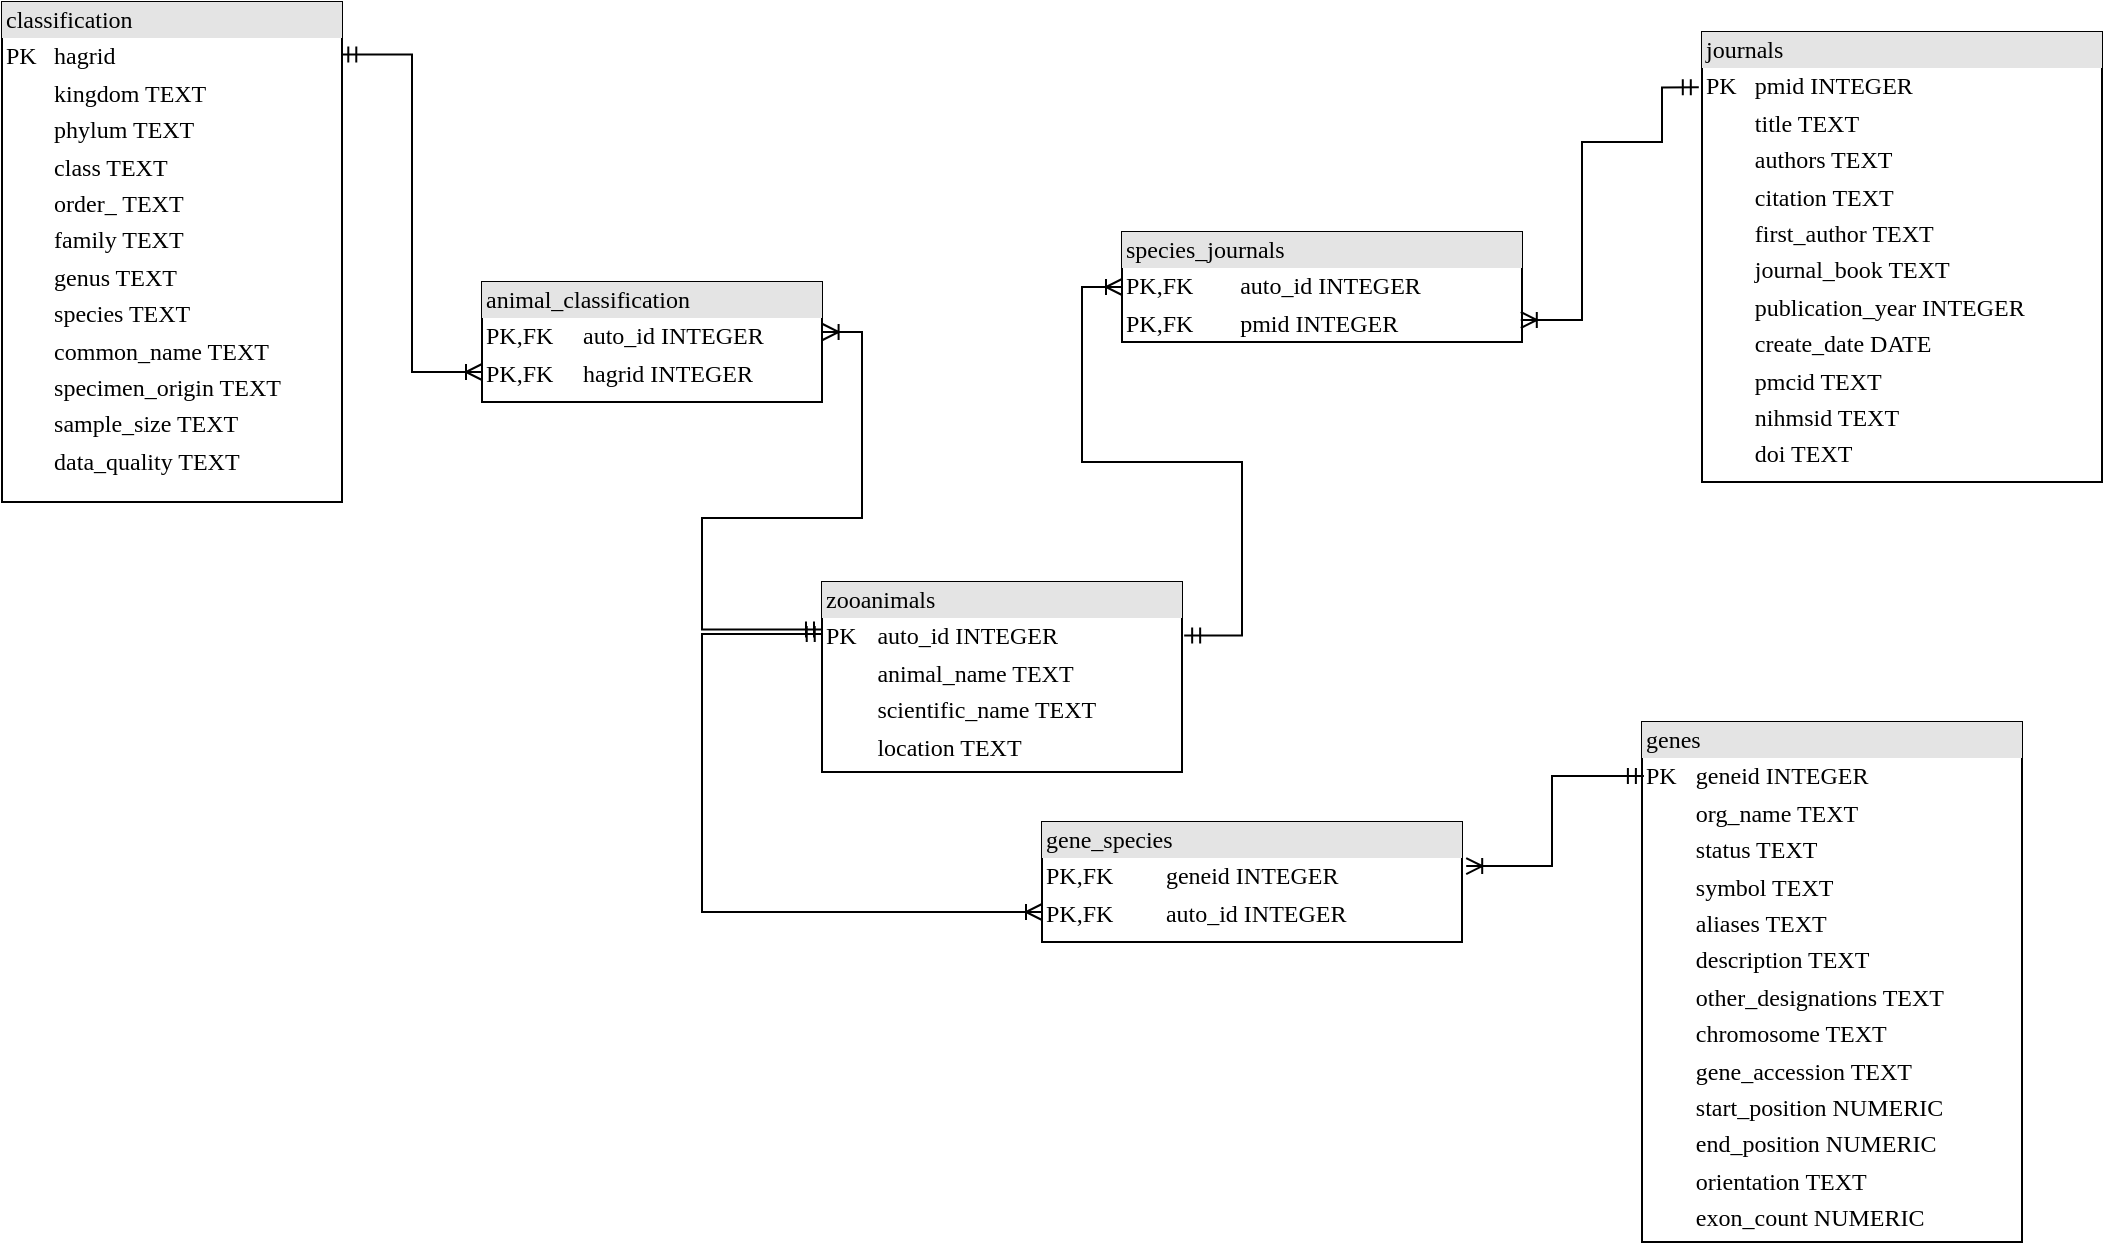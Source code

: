 <mxfile version="21.1.4" type="device">
  <diagram name="Page-1" id="2ca16b54-16f6-2749-3443-fa8db7711227">
    <mxGraphModel dx="368" dy="662" grid="1" gridSize="10" guides="1" tooltips="1" connect="1" arrows="1" fold="1" page="1" pageScale="1" pageWidth="1100" pageHeight="850" background="none" math="0" shadow="0">
      <root>
        <mxCell id="0" />
        <mxCell id="1" parent="0" />
        <mxCell id="2ed32ef02a7f4228-2" value="&lt;div style=&quot;box-sizing: border-box ; width: 100% ; background: #e4e4e4 ; padding: 2px&quot;&gt;genes&lt;/div&gt;&lt;table style=&quot;width: 100% ; font-size: 1em&quot; cellpadding=&quot;2&quot; cellspacing=&quot;0&quot;&gt;&lt;tbody&gt;&lt;tr&gt;&lt;td&gt;PK&lt;/td&gt;&lt;td&gt;geneid INTEGER&lt;/td&gt;&lt;/tr&gt;&lt;tr&gt;&lt;td&gt;&lt;br&gt;&lt;/td&gt;&lt;td&gt;org_name TEXT&lt;/td&gt;&lt;/tr&gt;&lt;tr&gt;&lt;td&gt;&lt;/td&gt;&lt;td&gt;status TEXT&lt;/td&gt;&lt;/tr&gt;&lt;tr&gt;&lt;td&gt;&lt;br&gt;&lt;/td&gt;&lt;td&gt;symbol TEXT&lt;/td&gt;&lt;/tr&gt;&lt;tr&gt;&lt;td&gt;&lt;br&gt;&lt;/td&gt;&lt;td&gt;aliases TEXT&lt;/td&gt;&lt;/tr&gt;&lt;tr&gt;&lt;td&gt;&lt;br&gt;&lt;/td&gt;&lt;td&gt;description TEXT&lt;br&gt;&lt;/td&gt;&lt;/tr&gt;&lt;tr&gt;&lt;td&gt;&lt;br&gt;&lt;/td&gt;&lt;td&gt;other_designations TEXT&lt;/td&gt;&lt;/tr&gt;&lt;tr&gt;&lt;td&gt;&lt;br&gt;&lt;/td&gt;&lt;td&gt;chromosome TEXT&lt;/td&gt;&lt;/tr&gt;&lt;tr&gt;&lt;td&gt;&lt;br&gt;&lt;/td&gt;&lt;td&gt;gene_accession TEXT&lt;/td&gt;&lt;/tr&gt;&lt;tr&gt;&lt;td&gt;&lt;br&gt;&lt;/td&gt;&lt;td&gt;start_position NUMERIC&lt;/td&gt;&lt;/tr&gt;&lt;tr&gt;&lt;td&gt;&lt;br&gt;&lt;/td&gt;&lt;td&gt;end_position NUMERIC&lt;/td&gt;&lt;/tr&gt;&lt;tr&gt;&lt;td&gt;&lt;br&gt;&lt;/td&gt;&lt;td&gt;orientation TEXT&lt;/td&gt;&lt;/tr&gt;&lt;tr&gt;&lt;td&gt;&lt;br&gt;&lt;/td&gt;&lt;td&gt;exon_count NUMERIC&lt;/td&gt;&lt;/tr&gt;&lt;/tbody&gt;&lt;/table&gt;" style="verticalAlign=top;align=left;overflow=fill;html=1;rounded=0;shadow=0;comic=0;labelBackgroundColor=none;strokeWidth=1;fontFamily=Verdana;fontSize=12" parent="1" vertex="1">
          <mxGeometry x="840" y="380" width="190" height="260" as="geometry" />
        </mxCell>
        <mxCell id="2ed32ef02a7f4228-8" value="&lt;div style=&quot;box-sizing: border-box ; width: 100% ; background: #e4e4e4 ; padding: 2px&quot;&gt;gene_species&lt;/div&gt;&lt;table style=&quot;width: 100% ; font-size: 1em&quot; cellpadding=&quot;2&quot; cellspacing=&quot;0&quot;&gt;&lt;tbody&gt;&lt;tr&gt;&lt;td&gt;PK,FK&lt;/td&gt;&lt;td&gt;geneid INTEGER&lt;/td&gt;&lt;/tr&gt;&lt;tr&gt;&lt;td&gt;PK,FK&lt;/td&gt;&lt;td&gt;auto_id INTEGER&lt;/td&gt;&lt;/tr&gt;&lt;tr&gt;&lt;td&gt;&lt;br&gt;&lt;/td&gt;&lt;td&gt;&lt;br&gt;&lt;/td&gt;&lt;/tr&gt;&lt;tr&gt;&lt;td&gt;&lt;br&gt;&lt;/td&gt;&lt;td&gt;&lt;br&gt;&lt;/td&gt;&lt;/tr&gt;&lt;tr&gt;&lt;td&gt;&lt;br&gt;&lt;/td&gt;&lt;td&gt;&lt;br&gt;&lt;/td&gt;&lt;/tr&gt;&lt;tr&gt;&lt;td&gt;&lt;br&gt;&lt;/td&gt;&lt;td&gt;&lt;br&gt;&lt;/td&gt;&lt;/tr&gt;&lt;tr&gt;&lt;td&gt;&lt;br&gt;&lt;/td&gt;&lt;td&gt;&lt;br&gt;&lt;/td&gt;&lt;/tr&gt;&lt;tr&gt;&lt;td&gt;&lt;br&gt;&lt;/td&gt;&lt;td&gt;&lt;br&gt;&lt;/td&gt;&lt;/tr&gt;&lt;tr&gt;&lt;td&gt;&lt;br&gt;&lt;/td&gt;&lt;td&gt;&lt;br&gt;&lt;/td&gt;&lt;/tr&gt;&lt;tr&gt;&lt;td&gt;&lt;br&gt;&lt;/td&gt;&lt;td&gt;&lt;br&gt;&lt;/td&gt;&lt;/tr&gt;&lt;tr&gt;&lt;td&gt;&lt;br&gt;&lt;/td&gt;&lt;td&gt;&lt;br&gt;&lt;/td&gt;&lt;/tr&gt;&lt;tr&gt;&lt;td&gt;&lt;br&gt;&lt;/td&gt;&lt;td&gt;&lt;br&gt;&lt;/td&gt;&lt;/tr&gt;&lt;tr&gt;&lt;td&gt;&lt;br&gt;&lt;/td&gt;&lt;td&gt;&lt;br&gt;&lt;/td&gt;&lt;/tr&gt;&lt;tr&gt;&lt;td&gt;&lt;br&gt;&lt;/td&gt;&lt;td&gt;&lt;br&gt;&lt;/td&gt;&lt;/tr&gt;&lt;tr&gt;&lt;td&gt;&lt;br&gt;&lt;/td&gt;&lt;td&gt;&lt;br&gt;&lt;/td&gt;&lt;/tr&gt;&lt;tr&gt;&lt;td&gt;&lt;br&gt;&lt;/td&gt;&lt;td&gt;&lt;br&gt;&lt;/td&gt;&lt;/tr&gt;&lt;tr&gt;&lt;td&gt;&lt;br&gt;&lt;/td&gt;&lt;td&gt;&lt;br&gt;&lt;/td&gt;&lt;/tr&gt;&lt;/tbody&gt;&lt;/table&gt;" style="verticalAlign=top;align=left;overflow=fill;html=1;rounded=0;shadow=0;comic=0;labelBackgroundColor=none;strokeWidth=1;fontFamily=Verdana;fontSize=12" parent="1" vertex="1">
          <mxGeometry x="540" y="430" width="210" height="60" as="geometry" />
        </mxCell>
        <mxCell id="2ed32ef02a7f4228-9" value="&lt;div style=&quot;box-sizing:border-box;width:100%;background:#e4e4e4;padding:2px;&quot;&gt;animal_classification&lt;/div&gt;&lt;table style=&quot;width:100%;font-size:1em;&quot; cellpadding=&quot;2&quot; cellspacing=&quot;0&quot;&gt;&lt;tbody&gt;&lt;tr&gt;&lt;td&gt;PK,FK&lt;/td&gt;&lt;td&gt;auto_id INTEGER&lt;/td&gt;&lt;/tr&gt;&lt;tr&gt;&lt;td&gt;PK,FK&lt;/td&gt;&lt;td&gt;hagrid INTEGER&lt;/td&gt;&lt;/tr&gt;&lt;tr&gt;&lt;td&gt;&lt;br&gt;&lt;/td&gt;&lt;td&gt;&lt;br&gt;&lt;/td&gt;&lt;/tr&gt;&lt;/tbody&gt;&lt;/table&gt;" style="verticalAlign=top;align=left;overflow=fill;html=1;rounded=0;shadow=0;comic=0;labelBackgroundColor=none;strokeWidth=1;fontFamily=Verdana;fontSize=12" parent="1" vertex="1">
          <mxGeometry x="260" y="160" width="170" height="60" as="geometry" />
        </mxCell>
        <mxCell id="2ed32ef02a7f4228-10" value="&lt;div style=&quot;box-sizing: border-box ; width: 100% ; background: #e4e4e4 ; padding: 2px&quot;&gt;journals&lt;/div&gt;&lt;table style=&quot;width: 100% ; font-size: 1em&quot; cellpadding=&quot;2&quot; cellspacing=&quot;0&quot;&gt;&lt;tbody&gt;&lt;tr&gt;&lt;td&gt;PK&lt;/td&gt;&lt;td&gt;pmid INTEGER&lt;/td&gt;&lt;/tr&gt;&lt;tr&gt;&lt;td&gt;&lt;br&gt;&lt;/td&gt;&lt;td&gt;title TEXT&lt;br&gt;&lt;/td&gt;&lt;/tr&gt;&lt;tr&gt;&lt;td&gt;&lt;/td&gt;&lt;td&gt;authors TEXT&lt;/td&gt;&lt;/tr&gt;&lt;tr&gt;&lt;td&gt;&lt;br&gt;&lt;/td&gt;&lt;td&gt;citation TEXT&lt;/td&gt;&lt;/tr&gt;&lt;tr&gt;&lt;td&gt;&lt;br&gt;&lt;/td&gt;&lt;td&gt;first_author TEXT&lt;/td&gt;&lt;/tr&gt;&lt;tr&gt;&lt;td&gt;&lt;br&gt;&lt;/td&gt;&lt;td&gt;journal_book TEXT&lt;/td&gt;&lt;/tr&gt;&lt;tr&gt;&lt;td&gt;&lt;br&gt;&lt;/td&gt;&lt;td&gt;publication_year INTEGER&lt;/td&gt;&lt;/tr&gt;&lt;tr&gt;&lt;td&gt;&lt;br&gt;&lt;/td&gt;&lt;td&gt;create_date DATE&lt;/td&gt;&lt;/tr&gt;&lt;tr&gt;&lt;td&gt;&lt;br&gt;&lt;/td&gt;&lt;td&gt;pmcid TEXT&lt;/td&gt;&lt;/tr&gt;&lt;tr&gt;&lt;td&gt;&lt;br&gt;&lt;/td&gt;&lt;td&gt;nihmsid TEXT&lt;/td&gt;&lt;/tr&gt;&lt;tr&gt;&lt;td&gt;&lt;br&gt;&lt;/td&gt;&lt;td&gt;doi TEXT&lt;/td&gt;&lt;/tr&gt;&lt;tr&gt;&lt;td&gt;&lt;br&gt;&lt;/td&gt;&lt;td&gt;&lt;br&gt;&lt;/td&gt;&lt;/tr&gt;&lt;/tbody&gt;&lt;/table&gt;" style="verticalAlign=top;align=left;overflow=fill;html=1;rounded=0;shadow=0;comic=0;labelBackgroundColor=none;strokeWidth=1;fontFamily=Verdana;fontSize=12" parent="1" vertex="1">
          <mxGeometry x="870" y="35" width="200" height="225" as="geometry" />
        </mxCell>
        <mxCell id="FY4dk6KSvJgMc7Nu4ZJ9-5" style="edgeStyle=orthogonalEdgeStyle;rounded=0;orthogonalLoop=1;jettySize=auto;html=1;startArrow=ERmandOne;startFill=0;endArrow=ERoneToMany;endFill=0;entryX=0;entryY=0.75;entryDx=0;entryDy=0;exitX=0.995;exitY=0.105;exitDx=0;exitDy=0;exitPerimeter=0;" edge="1" parent="1" source="e1yzHl9QG9aZoC2TANCy-2" target="2ed32ef02a7f4228-9">
          <mxGeometry relative="1" as="geometry" />
        </mxCell>
        <mxCell id="e1yzHl9QG9aZoC2TANCy-2" value="&lt;div style=&quot;box-sizing: border-box ; width: 100% ; background: #e4e4e4 ; padding: 2px&quot;&gt;classification&lt;/div&gt;&lt;table style=&quot;width: 100% ; font-size: 1em&quot; cellpadding=&quot;2&quot; cellspacing=&quot;0&quot;&gt;&lt;tbody&gt;&lt;tr&gt;&lt;td&gt;PK&lt;/td&gt;&lt;td&gt;hagrid&lt;/td&gt;&lt;/tr&gt;&lt;tr&gt;&lt;td&gt;&lt;br&gt;&lt;/td&gt;&lt;td&gt;kingdom TEXT&lt;/td&gt;&lt;/tr&gt;&lt;tr&gt;&lt;td&gt;&lt;br&gt;&lt;/td&gt;&lt;td&gt;phylum TEXT&lt;/td&gt;&lt;/tr&gt;&lt;tr&gt;&lt;td&gt;&lt;br&gt;&lt;/td&gt;&lt;td&gt;class TEXT&lt;/td&gt;&lt;/tr&gt;&lt;tr&gt;&lt;td&gt;&lt;br&gt;&lt;/td&gt;&lt;td&gt;order_ TEXT&lt;br&gt;&lt;/td&gt;&lt;/tr&gt;&lt;tr&gt;&lt;td&gt;&lt;br&gt;&lt;/td&gt;&lt;td&gt;family TEXT&lt;br&gt;&lt;/td&gt;&lt;/tr&gt;&lt;tr&gt;&lt;td&gt;&lt;br&gt;&lt;/td&gt;&lt;td&gt;genus TEXT&lt;br&gt;&lt;/td&gt;&lt;/tr&gt;&lt;tr&gt;&lt;td&gt;&lt;br&gt;&lt;/td&gt;&lt;td&gt;species TEXT&lt;br&gt;&lt;/td&gt;&lt;/tr&gt;&lt;tr&gt;&lt;td&gt;&lt;br&gt;&lt;/td&gt;&lt;td&gt;common_name TEXT&lt;br&gt;&lt;/td&gt;&lt;/tr&gt;&lt;tr&gt;&lt;td&gt;&lt;br&gt;&lt;/td&gt;&lt;td&gt;specimen_origin TEXT&lt;/td&gt;&lt;/tr&gt;&lt;tr&gt;&lt;td&gt;&lt;br&gt;&lt;/td&gt;&lt;td&gt;sample_size TEXT&lt;/td&gt;&lt;/tr&gt;&lt;tr&gt;&lt;td&gt;&lt;br&gt;&lt;/td&gt;&lt;td&gt;data_quality TEXT&lt;/td&gt;&lt;/tr&gt;&lt;tr&gt;&lt;td&gt;&lt;br&gt;&lt;/td&gt;&lt;td&gt;&lt;/td&gt;&lt;/tr&gt;&lt;tr&gt;&lt;td&gt;&lt;br&gt;&lt;/td&gt;&lt;td&gt;&lt;br&gt;&lt;/td&gt;&lt;/tr&gt;&lt;tr&gt;&lt;td&gt;&lt;br&gt;&lt;/td&gt;&lt;td&gt;&lt;br&gt;&lt;/td&gt;&lt;/tr&gt;&lt;/tbody&gt;&lt;/table&gt;" style="verticalAlign=top;align=left;overflow=fill;html=1;rounded=0;shadow=0;comic=0;labelBackgroundColor=none;strokeWidth=1;fontFamily=Verdana;fontSize=12" parent="1" vertex="1">
          <mxGeometry x="20" y="20" width="170" height="250" as="geometry" />
        </mxCell>
        <mxCell id="FY4dk6KSvJgMc7Nu4ZJ9-1" value="&lt;div style=&quot;box-sizing: border-box ; width: 100% ; background: #e4e4e4 ; padding: 2px&quot;&gt;zooanimals&lt;/div&gt;&lt;table style=&quot;width: 100% ; font-size: 1em&quot; cellpadding=&quot;2&quot; cellspacing=&quot;0&quot;&gt;&lt;tbody&gt;&lt;tr&gt;&lt;td&gt;PK&lt;/td&gt;&lt;td&gt;auto_id INTEGER&lt;/td&gt;&lt;/tr&gt;&lt;tr&gt;&lt;td&gt;&lt;br&gt;&lt;/td&gt;&lt;td&gt;animal_name TEXT&lt;/td&gt;&lt;/tr&gt;&lt;tr&gt;&lt;td&gt;&lt;br&gt;&lt;/td&gt;&lt;td&gt;scientific_name TEXT&lt;span style=&quot;white-space: pre;&quot;&gt;	&lt;/span&gt;&lt;br&gt;&lt;/td&gt;&lt;/tr&gt;&lt;tr&gt;&lt;td&gt;&lt;br&gt;&lt;/td&gt;&lt;td&gt;location TEXT&lt;/td&gt;&lt;/tr&gt;&lt;tr&gt;&lt;td&gt;&lt;br&gt;&lt;/td&gt;&lt;td&gt;&lt;br&gt;&lt;/td&gt;&lt;/tr&gt;&lt;tr&gt;&lt;td&gt;&lt;br&gt;&lt;/td&gt;&lt;td&gt;&lt;br&gt;&lt;/td&gt;&lt;/tr&gt;&lt;tr&gt;&lt;td&gt;&lt;br&gt;&lt;/td&gt;&lt;td&gt;&lt;br&gt;&lt;/td&gt;&lt;/tr&gt;&lt;tr&gt;&lt;td&gt;&lt;br&gt;&lt;/td&gt;&lt;td&gt;&lt;br&gt;&lt;/td&gt;&lt;/tr&gt;&lt;tr&gt;&lt;td&gt;&lt;br&gt;&lt;/td&gt;&lt;td&gt;&lt;br&gt;&lt;/td&gt;&lt;/tr&gt;&lt;tr&gt;&lt;td&gt;&lt;br&gt;&lt;/td&gt;&lt;td&gt;&lt;br&gt;&lt;/td&gt;&lt;/tr&gt;&lt;tr&gt;&lt;td&gt;&lt;br&gt;&lt;/td&gt;&lt;td&gt;&lt;br&gt;&lt;/td&gt;&lt;/tr&gt;&lt;tr&gt;&lt;td&gt;&lt;br&gt;&lt;/td&gt;&lt;td&gt;&lt;br&gt;&lt;/td&gt;&lt;/tr&gt;&lt;tr&gt;&lt;td&gt;&lt;br&gt;&lt;/td&gt;&lt;td&gt;&lt;br&gt;&lt;/td&gt;&lt;/tr&gt;&lt;tr&gt;&lt;td&gt;&lt;br&gt;&lt;/td&gt;&lt;td&gt;&lt;br&gt;&lt;/td&gt;&lt;/tr&gt;&lt;tr&gt;&lt;td&gt;&lt;br&gt;&lt;/td&gt;&lt;td&gt;&lt;br&gt;&lt;/td&gt;&lt;/tr&gt;&lt;tr&gt;&lt;td&gt;&lt;br&gt;&lt;/td&gt;&lt;td&gt;&lt;br&gt;&lt;/td&gt;&lt;/tr&gt;&lt;tr&gt;&lt;td&gt;&lt;br&gt;&lt;/td&gt;&lt;td&gt;&lt;br&gt;&lt;/td&gt;&lt;/tr&gt;&lt;/tbody&gt;&lt;/table&gt;" style="verticalAlign=top;align=left;overflow=fill;html=1;rounded=0;shadow=0;comic=0;labelBackgroundColor=none;strokeWidth=1;fontFamily=Verdana;fontSize=12" vertex="1" parent="1">
          <mxGeometry x="430" y="310" width="180" height="95" as="geometry" />
        </mxCell>
        <mxCell id="FY4dk6KSvJgMc7Nu4ZJ9-3" value="&lt;div style=&quot;box-sizing: border-box ; width: 100% ; background: #e4e4e4 ; padding: 2px&quot;&gt;species_journals&lt;/div&gt;&lt;table style=&quot;width: 100% ; font-size: 1em&quot; cellpadding=&quot;2&quot; cellspacing=&quot;0&quot;&gt;&lt;tbody&gt;&lt;tr&gt;&lt;td&gt;PK,FK&lt;/td&gt;&lt;td&gt;auto_id INTEGER&lt;/td&gt;&lt;/tr&gt;&lt;tr&gt;&lt;td&gt;PK,FK&lt;/td&gt;&lt;td&gt;pmid INTEGER&lt;/td&gt;&lt;/tr&gt;&lt;tr&gt;&lt;td&gt;&lt;br&gt;&lt;/td&gt;&lt;td&gt;&lt;br&gt;&lt;/td&gt;&lt;/tr&gt;&lt;tr&gt;&lt;td&gt;&lt;br&gt;&lt;/td&gt;&lt;td&gt;&lt;br&gt;&lt;/td&gt;&lt;/tr&gt;&lt;/tbody&gt;&lt;/table&gt;" style="verticalAlign=top;align=left;overflow=fill;html=1;rounded=0;shadow=0;comic=0;labelBackgroundColor=none;strokeWidth=1;fontFamily=Verdana;fontSize=12" vertex="1" parent="1">
          <mxGeometry x="580" y="135" width="200" height="55" as="geometry" />
        </mxCell>
        <mxCell id="FY4dk6KSvJgMc7Nu4ZJ9-6" style="edgeStyle=orthogonalEdgeStyle;rounded=0;orthogonalLoop=1;jettySize=auto;html=1;startArrow=ERmandOne;startFill=0;endArrow=ERoneToMany;endFill=0;entryX=1.002;entryY=0.411;entryDx=0;entryDy=0;exitX=0;exitY=0.25;exitDx=0;exitDy=0;entryPerimeter=0;" edge="1" parent="1" source="FY4dk6KSvJgMc7Nu4ZJ9-1" target="2ed32ef02a7f4228-9">
          <mxGeometry relative="1" as="geometry">
            <mxPoint x="430" y="340" as="sourcePoint" />
            <mxPoint x="379" y="422" as="targetPoint" />
            <Array as="points">
              <mxPoint x="370" y="334" />
              <mxPoint x="370" y="278" />
              <mxPoint x="450" y="278" />
              <mxPoint x="450" y="185" />
              <mxPoint x="430" y="185" />
            </Array>
          </mxGeometry>
        </mxCell>
        <mxCell id="FY4dk6KSvJgMc7Nu4ZJ9-7" style="edgeStyle=orthogonalEdgeStyle;rounded=0;orthogonalLoop=1;jettySize=auto;html=1;startArrow=ERmandOne;startFill=0;endArrow=ERoneToMany;endFill=0;entryX=0;entryY=0.5;entryDx=0;entryDy=0;exitX=1.006;exitY=0.281;exitDx=0;exitDy=0;exitPerimeter=0;" edge="1" parent="1" source="FY4dk6KSvJgMc7Nu4ZJ9-1" target="FY4dk6KSvJgMc7Nu4ZJ9-3">
          <mxGeometry relative="1" as="geometry">
            <mxPoint x="682" y="310" as="sourcePoint" />
            <mxPoint x="750" y="372" as="targetPoint" />
            <Array as="points">
              <mxPoint x="640" y="337" />
              <mxPoint x="640" y="250" />
              <mxPoint x="560" y="250" />
              <mxPoint x="560" y="163" />
            </Array>
          </mxGeometry>
        </mxCell>
        <mxCell id="FY4dk6KSvJgMc7Nu4ZJ9-8" style="edgeStyle=orthogonalEdgeStyle;rounded=0;orthogonalLoop=1;jettySize=auto;html=1;startArrow=ERmandOne;startFill=0;endArrow=ERoneToMany;endFill=0;entryX=0.997;entryY=0.8;entryDx=0;entryDy=0;entryPerimeter=0;exitX=-0.008;exitY=0.123;exitDx=0;exitDy=0;exitPerimeter=0;" edge="1" parent="1" source="2ed32ef02a7f4228-10" target="FY4dk6KSvJgMc7Nu4ZJ9-3">
          <mxGeometry relative="1" as="geometry">
            <mxPoint x="780" y="330" as="sourcePoint" />
            <mxPoint x="848" y="392" as="targetPoint" />
            <Array as="points">
              <mxPoint x="850" y="63" />
              <mxPoint x="850" y="90" />
              <mxPoint x="810" y="90" />
              <mxPoint x="810" y="179" />
            </Array>
          </mxGeometry>
        </mxCell>
        <mxCell id="FY4dk6KSvJgMc7Nu4ZJ9-9" style="edgeStyle=orthogonalEdgeStyle;rounded=0;orthogonalLoop=1;jettySize=auto;html=1;startArrow=ERmandOne;startFill=0;endArrow=ERoneToMany;endFill=0;entryX=0;entryY=0.75;entryDx=0;entryDy=0;exitX=0.002;exitY=0.274;exitDx=0;exitDy=0;exitPerimeter=0;" edge="1" parent="1" source="FY4dk6KSvJgMc7Nu4ZJ9-1" target="2ed32ef02a7f4228-8">
          <mxGeometry relative="1" as="geometry">
            <mxPoint x="370" y="510" as="sourcePoint" />
            <mxPoint x="438" y="572" as="targetPoint" />
            <Array as="points">
              <mxPoint x="370" y="336" />
              <mxPoint x="370" y="475" />
            </Array>
          </mxGeometry>
        </mxCell>
        <mxCell id="FY4dk6KSvJgMc7Nu4ZJ9-10" style="edgeStyle=orthogonalEdgeStyle;rounded=0;orthogonalLoop=1;jettySize=auto;html=1;startArrow=ERmandOne;startFill=0;endArrow=ERoneToMany;endFill=0;entryX=1.01;entryY=0.367;entryDx=0;entryDy=0;entryPerimeter=0;exitX=0.005;exitY=0.104;exitDx=0;exitDy=0;exitPerimeter=0;" edge="1" parent="1" source="2ed32ef02a7f4228-2" target="2ed32ef02a7f4228-8">
          <mxGeometry relative="1" as="geometry">
            <mxPoint x="710" y="370" as="sourcePoint" />
            <mxPoint x="778" y="432" as="targetPoint" />
          </mxGeometry>
        </mxCell>
      </root>
    </mxGraphModel>
  </diagram>
</mxfile>
